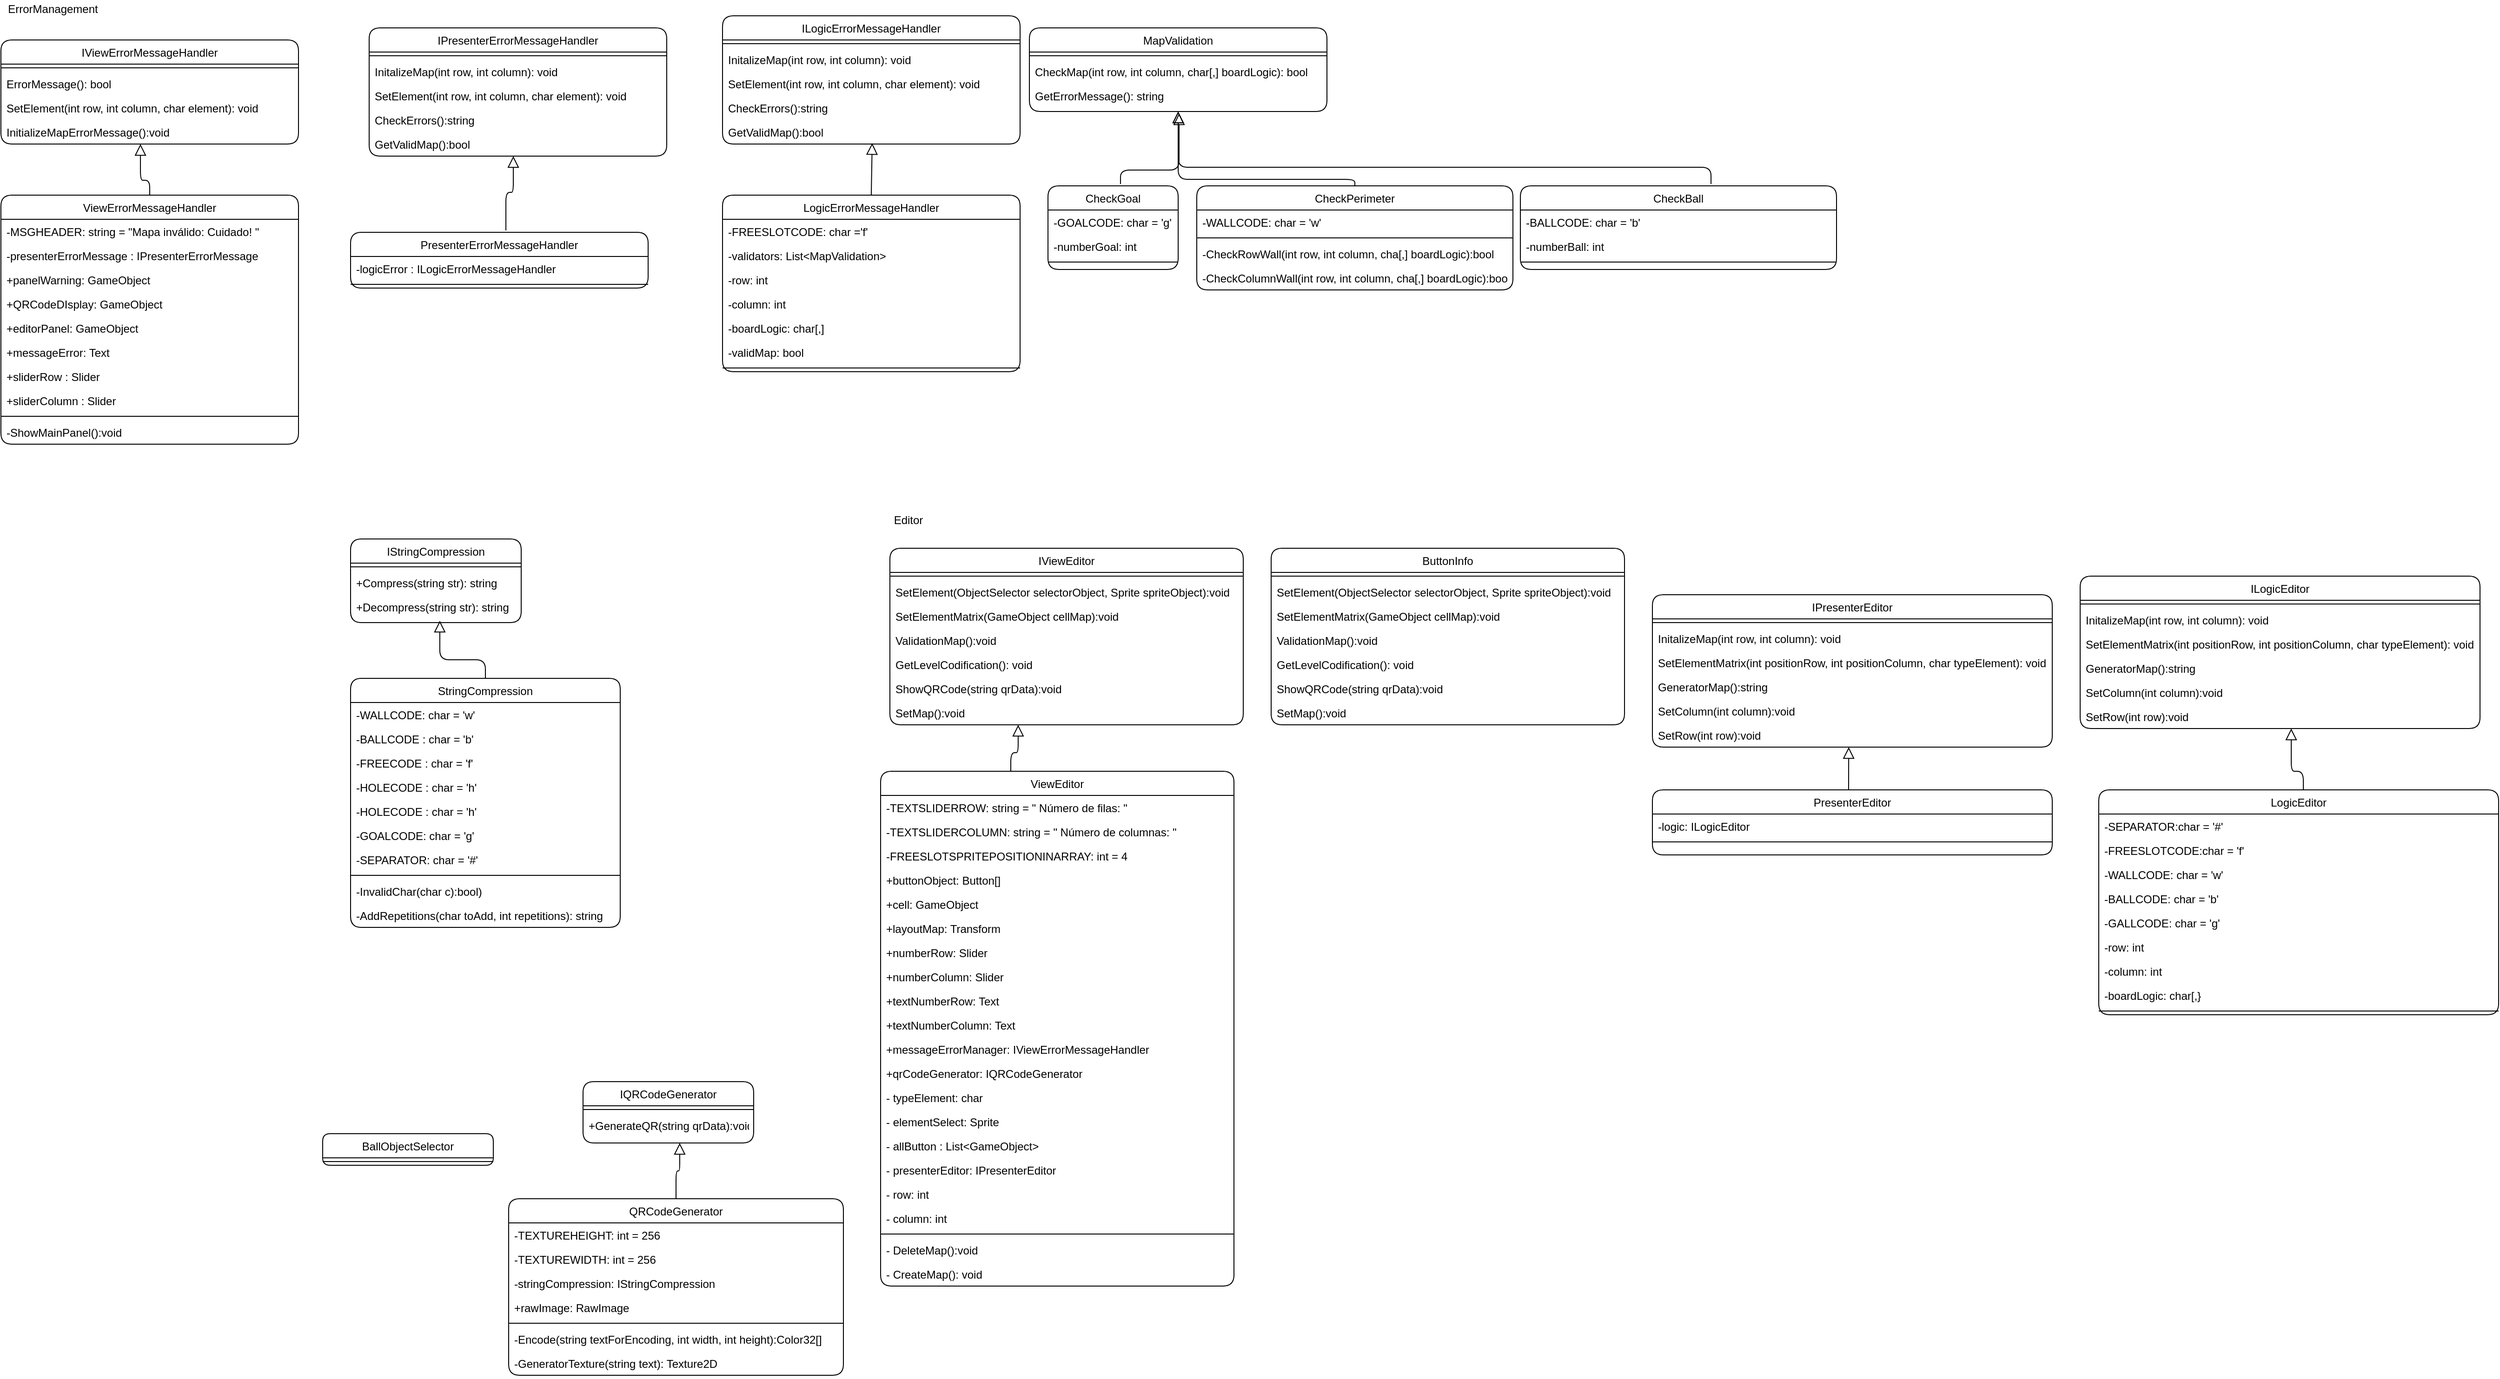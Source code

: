 <mxfile version="13.10.4" type="device"><diagram id="C5RBs43oDa-KdzZeNtuy" name="Page-1"><mxGraphModel dx="868" dy="434" grid="1" gridSize="10" guides="1" tooltips="1" connect="1" arrows="1" fold="1" page="1" pageScale="1" pageWidth="827" pageHeight="1169" math="0" shadow="0"><root><mxCell id="WIyWlLk6GJQsqaUBKTNV-0"/><mxCell id="WIyWlLk6GJQsqaUBKTNV-1" parent="WIyWlLk6GJQsqaUBKTNV-0"/><mxCell id="5MY2FK_bdzOmg0aRl56p-0" value="IStringCompression" style="swimlane;fontStyle=0;align=center;verticalAlign=top;childLayout=stackLayout;horizontal=1;startSize=26;horizontalStack=0;resizeParent=1;resizeLast=0;collapsible=1;marginBottom=0;shadow=0;strokeWidth=1;rounded=1;" vertex="1" parent="WIyWlLk6GJQsqaUBKTNV-1"><mxGeometry x="470" y="1010" width="183.5" height="90" as="geometry"><mxRectangle x="550" y="140" width="160" height="26" as="alternateBounds"/></mxGeometry></mxCell><mxCell id="5MY2FK_bdzOmg0aRl56p-1" value="" style="line;html=1;strokeWidth=1;align=left;verticalAlign=middle;spacingTop=-1;spacingLeft=3;spacingRight=3;rotatable=0;labelPosition=right;points=[];portConstraint=eastwest;rounded=1;" vertex="1" parent="5MY2FK_bdzOmg0aRl56p-0"><mxGeometry y="26" width="183.5" height="8" as="geometry"/></mxCell><mxCell id="5MY2FK_bdzOmg0aRl56p-2" value="+Compress(string str): string" style="text;align=left;verticalAlign=top;spacingLeft=4;spacingRight=4;overflow=hidden;rotatable=0;points=[[0,0.5],[1,0.5]];portConstraint=eastwest;rounded=1;" vertex="1" parent="5MY2FK_bdzOmg0aRl56p-0"><mxGeometry y="34" width="183.5" height="26" as="geometry"/></mxCell><mxCell id="5MY2FK_bdzOmg0aRl56p-3" value="+Decompress(string str): string" style="text;align=left;verticalAlign=top;spacingLeft=4;spacingRight=4;overflow=hidden;rotatable=0;points=[[0,0.5],[1,0.5]];portConstraint=eastwest;rounded=1;" vertex="1" parent="5MY2FK_bdzOmg0aRl56p-0"><mxGeometry y="60" width="183.5" height="26" as="geometry"/></mxCell><mxCell id="5MY2FK_bdzOmg0aRl56p-4" value="StringCompression" style="swimlane;fontStyle=0;align=center;verticalAlign=top;childLayout=stackLayout;horizontal=1;startSize=26;horizontalStack=0;resizeParent=1;resizeLast=0;collapsible=1;marginBottom=0;shadow=0;strokeWidth=1;rounded=1;" vertex="1" parent="WIyWlLk6GJQsqaUBKTNV-1"><mxGeometry x="470" y="1160" width="290" height="268" as="geometry"><mxRectangle x="550" y="140" width="160" height="26" as="alternateBounds"/></mxGeometry></mxCell><mxCell id="5MY2FK_bdzOmg0aRl56p-5" value="-WALLCODE: char = 'w'" style="text;align=left;verticalAlign=top;spacingLeft=4;spacingRight=4;overflow=hidden;rotatable=0;points=[[0,0.5],[1,0.5]];portConstraint=eastwest;rounded=1;" vertex="1" parent="5MY2FK_bdzOmg0aRl56p-4"><mxGeometry y="26" width="290" height="26" as="geometry"/></mxCell><mxCell id="5MY2FK_bdzOmg0aRl56p-6" value="-BALLCODE : char = 'b'" style="text;align=left;verticalAlign=top;spacingLeft=4;spacingRight=4;overflow=hidden;rotatable=0;points=[[0,0.5],[1,0.5]];portConstraint=eastwest;rounded=1;" vertex="1" parent="5MY2FK_bdzOmg0aRl56p-4"><mxGeometry y="52" width="290" height="26" as="geometry"/></mxCell><mxCell id="5MY2FK_bdzOmg0aRl56p-7" value="-FREECODE : char = 'f'" style="text;align=left;verticalAlign=top;spacingLeft=4;spacingRight=4;overflow=hidden;rotatable=0;points=[[0,0.5],[1,0.5]];portConstraint=eastwest;rounded=1;" vertex="1" parent="5MY2FK_bdzOmg0aRl56p-4"><mxGeometry y="78" width="290" height="26" as="geometry"/></mxCell><mxCell id="5MY2FK_bdzOmg0aRl56p-8" value="-HOLECODE : char = 'h'" style="text;align=left;verticalAlign=top;spacingLeft=4;spacingRight=4;overflow=hidden;rotatable=0;points=[[0,0.5],[1,0.5]];portConstraint=eastwest;rounded=1;" vertex="1" parent="5MY2FK_bdzOmg0aRl56p-4"><mxGeometry y="104" width="290" height="26" as="geometry"/></mxCell><mxCell id="5MY2FK_bdzOmg0aRl56p-9" value="-HOLECODE : char = 'h'" style="text;align=left;verticalAlign=top;spacingLeft=4;spacingRight=4;overflow=hidden;rotatable=0;points=[[0,0.5],[1,0.5]];portConstraint=eastwest;rounded=1;" vertex="1" parent="5MY2FK_bdzOmg0aRl56p-4"><mxGeometry y="130" width="290" height="26" as="geometry"/></mxCell><mxCell id="5MY2FK_bdzOmg0aRl56p-10" value="-GOALCODE: char = 'g'" style="text;align=left;verticalAlign=top;spacingLeft=4;spacingRight=4;overflow=hidden;rotatable=0;points=[[0,0.5],[1,0.5]];portConstraint=eastwest;rounded=1;" vertex="1" parent="5MY2FK_bdzOmg0aRl56p-4"><mxGeometry y="156" width="290" height="26" as="geometry"/></mxCell><mxCell id="5MY2FK_bdzOmg0aRl56p-11" value="-SEPARATOR: char = '#'" style="text;align=left;verticalAlign=top;spacingLeft=4;spacingRight=4;overflow=hidden;rotatable=0;points=[[0,0.5],[1,0.5]];portConstraint=eastwest;rounded=1;" vertex="1" parent="5MY2FK_bdzOmg0aRl56p-4"><mxGeometry y="182" width="290" height="26" as="geometry"/></mxCell><mxCell id="5MY2FK_bdzOmg0aRl56p-12" value="" style="line;html=1;strokeWidth=1;align=left;verticalAlign=middle;spacingTop=-1;spacingLeft=3;spacingRight=3;rotatable=0;labelPosition=right;points=[];portConstraint=eastwest;rounded=1;" vertex="1" parent="5MY2FK_bdzOmg0aRl56p-4"><mxGeometry y="208" width="290" height="8" as="geometry"/></mxCell><mxCell id="5MY2FK_bdzOmg0aRl56p-13" value="-InvalidChar(char c):bool)" style="text;align=left;verticalAlign=top;spacingLeft=4;spacingRight=4;overflow=hidden;rotatable=0;points=[[0,0.5],[1,0.5]];portConstraint=eastwest;rounded=1;" vertex="1" parent="5MY2FK_bdzOmg0aRl56p-4"><mxGeometry y="216" width="290" height="26" as="geometry"/></mxCell><mxCell id="5MY2FK_bdzOmg0aRl56p-14" value="-AddRepetitions(char toAdd, int repetitions): string" style="text;align=left;verticalAlign=top;spacingLeft=4;spacingRight=4;overflow=hidden;rotatable=0;points=[[0,0.5],[1,0.5]];portConstraint=eastwest;rounded=1;" vertex="1" parent="5MY2FK_bdzOmg0aRl56p-4"><mxGeometry y="242" width="290" height="26" as="geometry"/></mxCell><mxCell id="5MY2FK_bdzOmg0aRl56p-15" value="" style="endArrow=block;endSize=10;endFill=0;shadow=0;strokeWidth=1;edgeStyle=elbowEdgeStyle;elbow=vertical;exitX=0.5;exitY=0;exitDx=0;exitDy=0;entryX=0.523;entryY=1.077;entryDx=0;entryDy=0;entryPerimeter=0;" edge="1" parent="WIyWlLk6GJQsqaUBKTNV-1" source="5MY2FK_bdzOmg0aRl56p-4" target="5MY2FK_bdzOmg0aRl56p-3"><mxGeometry width="160" relative="1" as="geometry"><mxPoint x="171.75" y="1140" as="sourcePoint"/><mxPoint x="200" y="1080" as="targetPoint"/><Array as="points"><mxPoint x="530" y="1140"/></Array></mxGeometry></mxCell><mxCell id="5MY2FK_bdzOmg0aRl56p-16" value="IViewErrorMessageHandler" style="swimlane;fontStyle=0;align=center;verticalAlign=top;childLayout=stackLayout;horizontal=1;startSize=26;horizontalStack=0;resizeParent=1;resizeLast=0;collapsible=1;marginBottom=0;shadow=0;strokeWidth=1;rounded=1;" vertex="1" parent="WIyWlLk6GJQsqaUBKTNV-1"><mxGeometry x="94" y="473" width="320" height="112" as="geometry"><mxRectangle x="550" y="140" width="160" height="26" as="alternateBounds"/></mxGeometry></mxCell><mxCell id="5MY2FK_bdzOmg0aRl56p-17" value="" style="line;html=1;strokeWidth=1;align=left;verticalAlign=middle;spacingTop=-1;spacingLeft=3;spacingRight=3;rotatable=0;labelPosition=right;points=[];portConstraint=eastwest;rounded=1;" vertex="1" parent="5MY2FK_bdzOmg0aRl56p-16"><mxGeometry y="26" width="320" height="8" as="geometry"/></mxCell><mxCell id="5MY2FK_bdzOmg0aRl56p-18" value="ErrorMessage(): bool" style="text;align=left;verticalAlign=top;spacingLeft=4;spacingRight=4;overflow=hidden;rotatable=0;points=[[0,0.5],[1,0.5]];portConstraint=eastwest;rounded=1;" vertex="1" parent="5MY2FK_bdzOmg0aRl56p-16"><mxGeometry y="34" width="320" height="26" as="geometry"/></mxCell><mxCell id="5MY2FK_bdzOmg0aRl56p-19" value="SetElement(int row, int column, char element): void" style="text;align=left;verticalAlign=top;spacingLeft=4;spacingRight=4;overflow=hidden;rotatable=0;points=[[0,0.5],[1,0.5]];portConstraint=eastwest;rounded=1;" vertex="1" parent="5MY2FK_bdzOmg0aRl56p-16"><mxGeometry y="60" width="320" height="26" as="geometry"/></mxCell><mxCell id="5MY2FK_bdzOmg0aRl56p-22" value="InitializeMapErrorMessage():void" style="text;align=left;verticalAlign=top;spacingLeft=4;spacingRight=4;overflow=hidden;rotatable=0;points=[[0,0.5],[1,0.5]];portConstraint=eastwest;rounded=1;" vertex="1" parent="5MY2FK_bdzOmg0aRl56p-16"><mxGeometry y="86" width="320" height="26" as="geometry"/></mxCell><mxCell id="5MY2FK_bdzOmg0aRl56p-20" value="&lt;span&gt;ErrorManagement&lt;/span&gt;" style="text;html=1;strokeColor=none;fillColor=none;align=center;verticalAlign=middle;whiteSpace=wrap;rounded=0;" vertex="1" parent="WIyWlLk6GJQsqaUBKTNV-1"><mxGeometry x="130" y="430" width="40" height="20" as="geometry"/></mxCell><mxCell id="5MY2FK_bdzOmg0aRl56p-24" value="ViewErrorMessageHandler" style="swimlane;fontStyle=0;align=center;verticalAlign=top;childLayout=stackLayout;horizontal=1;startSize=26;horizontalStack=0;resizeParent=1;resizeLast=0;collapsible=1;marginBottom=0;shadow=0;strokeWidth=1;rounded=1;" vertex="1" parent="WIyWlLk6GJQsqaUBKTNV-1"><mxGeometry x="94" y="640" width="320" height="268" as="geometry"><mxRectangle x="550" y="140" width="160" height="26" as="alternateBounds"/></mxGeometry></mxCell><mxCell id="5MY2FK_bdzOmg0aRl56p-26" value="-MSGHEADER: string = &quot;Mapa inválido: Cuidado! &quot;" style="text;align=left;verticalAlign=top;spacingLeft=4;spacingRight=4;overflow=hidden;rotatable=0;points=[[0,0.5],[1,0.5]];portConstraint=eastwest;rounded=1;" vertex="1" parent="5MY2FK_bdzOmg0aRl56p-24"><mxGeometry y="26" width="320" height="26" as="geometry"/></mxCell><mxCell id="5MY2FK_bdzOmg0aRl56p-28" value="-presenterErrorMessage : IPresenterErrorMessage" style="text;align=left;verticalAlign=top;spacingLeft=4;spacingRight=4;overflow=hidden;rotatable=0;points=[[0,0.5],[1,0.5]];portConstraint=eastwest;rounded=1;" vertex="1" parent="5MY2FK_bdzOmg0aRl56p-24"><mxGeometry y="52" width="320" height="26" as="geometry"/></mxCell><mxCell id="5MY2FK_bdzOmg0aRl56p-29" value="+panelWarning: GameObject" style="text;align=left;verticalAlign=top;spacingLeft=4;spacingRight=4;overflow=hidden;rotatable=0;points=[[0,0.5],[1,0.5]];portConstraint=eastwest;rounded=1;" vertex="1" parent="5MY2FK_bdzOmg0aRl56p-24"><mxGeometry y="78" width="320" height="26" as="geometry"/></mxCell><mxCell id="5MY2FK_bdzOmg0aRl56p-30" value="+QRCodeDIsplay: GameObject" style="text;align=left;verticalAlign=top;spacingLeft=4;spacingRight=4;overflow=hidden;rotatable=0;points=[[0,0.5],[1,0.5]];portConstraint=eastwest;rounded=1;" vertex="1" parent="5MY2FK_bdzOmg0aRl56p-24"><mxGeometry y="104" width="320" height="26" as="geometry"/></mxCell><mxCell id="5MY2FK_bdzOmg0aRl56p-31" value="+editorPanel: GameObject" style="text;align=left;verticalAlign=top;spacingLeft=4;spacingRight=4;overflow=hidden;rotatable=0;points=[[0,0.5],[1,0.5]];portConstraint=eastwest;rounded=1;" vertex="1" parent="5MY2FK_bdzOmg0aRl56p-24"><mxGeometry y="130" width="320" height="26" as="geometry"/></mxCell><mxCell id="5MY2FK_bdzOmg0aRl56p-33" value="+messageError: Text" style="text;align=left;verticalAlign=top;spacingLeft=4;spacingRight=4;overflow=hidden;rotatable=0;points=[[0,0.5],[1,0.5]];portConstraint=eastwest;rounded=1;" vertex="1" parent="5MY2FK_bdzOmg0aRl56p-24"><mxGeometry y="156" width="320" height="26" as="geometry"/></mxCell><mxCell id="5MY2FK_bdzOmg0aRl56p-34" value="+sliderRow : Slider" style="text;align=left;verticalAlign=top;spacingLeft=4;spacingRight=4;overflow=hidden;rotatable=0;points=[[0,0.5],[1,0.5]];portConstraint=eastwest;rounded=1;" vertex="1" parent="5MY2FK_bdzOmg0aRl56p-24"><mxGeometry y="182" width="320" height="26" as="geometry"/></mxCell><mxCell id="5MY2FK_bdzOmg0aRl56p-35" value="+sliderColumn : Slider" style="text;align=left;verticalAlign=top;spacingLeft=4;spacingRight=4;overflow=hidden;rotatable=0;points=[[0,0.5],[1,0.5]];portConstraint=eastwest;rounded=1;" vertex="1" parent="5MY2FK_bdzOmg0aRl56p-24"><mxGeometry y="208" width="320" height="26" as="geometry"/></mxCell><mxCell id="5MY2FK_bdzOmg0aRl56p-25" value="" style="line;html=1;strokeWidth=1;align=left;verticalAlign=middle;spacingTop=-1;spacingLeft=3;spacingRight=3;rotatable=0;labelPosition=right;points=[];portConstraint=eastwest;rounded=1;" vertex="1" parent="5MY2FK_bdzOmg0aRl56p-24"><mxGeometry y="234" width="320" height="8" as="geometry"/></mxCell><mxCell id="5MY2FK_bdzOmg0aRl56p-36" value="-ShowMainPanel():void" style="text;align=left;verticalAlign=top;spacingLeft=4;spacingRight=4;overflow=hidden;rotatable=0;points=[[0,0.5],[1,0.5]];portConstraint=eastwest;rounded=1;" vertex="1" parent="5MY2FK_bdzOmg0aRl56p-24"><mxGeometry y="242" width="320" height="26" as="geometry"/></mxCell><mxCell id="5MY2FK_bdzOmg0aRl56p-32" value="" style="endArrow=block;endSize=10;endFill=0;shadow=0;strokeWidth=1;edgeStyle=elbowEdgeStyle;elbow=vertical;exitX=0.5;exitY=0;exitDx=0;exitDy=0;" edge="1" parent="WIyWlLk6GJQsqaUBKTNV-1" source="5MY2FK_bdzOmg0aRl56p-24" target="5MY2FK_bdzOmg0aRl56p-22"><mxGeometry width="160" relative="1" as="geometry"><mxPoint x="329.03" y="644" as="sourcePoint"/><mxPoint x="280.0" y="582.002" as="targetPoint"/><Array as="points"><mxPoint x="244.03" y="624"/></Array></mxGeometry></mxCell><mxCell id="5MY2FK_bdzOmg0aRl56p-37" value="IPresenterErrorMessageHandler" style="swimlane;fontStyle=0;align=center;verticalAlign=top;childLayout=stackLayout;horizontal=1;startSize=26;horizontalStack=0;resizeParent=1;resizeLast=0;collapsible=1;marginBottom=0;shadow=0;strokeWidth=1;rounded=1;" vertex="1" parent="WIyWlLk6GJQsqaUBKTNV-1"><mxGeometry x="490" y="460" width="320" height="138" as="geometry"><mxRectangle x="550" y="140" width="160" height="26" as="alternateBounds"/></mxGeometry></mxCell><mxCell id="5MY2FK_bdzOmg0aRl56p-38" value="" style="line;html=1;strokeWidth=1;align=left;verticalAlign=middle;spacingTop=-1;spacingLeft=3;spacingRight=3;rotatable=0;labelPosition=right;points=[];portConstraint=eastwest;rounded=1;" vertex="1" parent="5MY2FK_bdzOmg0aRl56p-37"><mxGeometry y="26" width="320" height="8" as="geometry"/></mxCell><mxCell id="5MY2FK_bdzOmg0aRl56p-39" value="InitalizeMap(int row, int column): void" style="text;align=left;verticalAlign=top;spacingLeft=4;spacingRight=4;overflow=hidden;rotatable=0;points=[[0,0.5],[1,0.5]];portConstraint=eastwest;rounded=1;" vertex="1" parent="5MY2FK_bdzOmg0aRl56p-37"><mxGeometry y="34" width="320" height="26" as="geometry"/></mxCell><mxCell id="5MY2FK_bdzOmg0aRl56p-40" value="SetElement(int row, int column, char element): void" style="text;align=left;verticalAlign=top;spacingLeft=4;spacingRight=4;overflow=hidden;rotatable=0;points=[[0,0.5],[1,0.5]];portConstraint=eastwest;rounded=1;" vertex="1" parent="5MY2FK_bdzOmg0aRl56p-37"><mxGeometry y="60" width="320" height="26" as="geometry"/></mxCell><mxCell id="5MY2FK_bdzOmg0aRl56p-41" value="CheckErrors():string" style="text;align=left;verticalAlign=top;spacingLeft=4;spacingRight=4;overflow=hidden;rotatable=0;points=[[0,0.5],[1,0.5]];portConstraint=eastwest;rounded=1;" vertex="1" parent="5MY2FK_bdzOmg0aRl56p-37"><mxGeometry y="86" width="320" height="26" as="geometry"/></mxCell><mxCell id="5MY2FK_bdzOmg0aRl56p-42" value="GetValidMap():bool" style="text;align=left;verticalAlign=top;spacingLeft=4;spacingRight=4;overflow=hidden;rotatable=0;points=[[0,0.5],[1,0.5]];portConstraint=eastwest;rounded=1;" vertex="1" parent="5MY2FK_bdzOmg0aRl56p-37"><mxGeometry y="112" width="320" height="26" as="geometry"/></mxCell><mxCell id="5MY2FK_bdzOmg0aRl56p-43" value="PresenterErrorMessageHandler" style="swimlane;fontStyle=0;align=center;verticalAlign=top;childLayout=stackLayout;horizontal=1;startSize=26;horizontalStack=0;resizeParent=1;resizeLast=0;collapsible=1;marginBottom=0;shadow=0;strokeWidth=1;rounded=1;" vertex="1" parent="WIyWlLk6GJQsqaUBKTNV-1"><mxGeometry x="470" y="680" width="320" height="60" as="geometry"><mxRectangle x="550" y="140" width="160" height="26" as="alternateBounds"/></mxGeometry></mxCell><mxCell id="5MY2FK_bdzOmg0aRl56p-45" value="-logicError : ILogicErrorMessageHandler" style="text;align=left;verticalAlign=top;spacingLeft=4;spacingRight=4;overflow=hidden;rotatable=0;points=[[0,0.5],[1,0.5]];portConstraint=eastwest;rounded=1;" vertex="1" parent="5MY2FK_bdzOmg0aRl56p-43"><mxGeometry y="26" width="320" height="26" as="geometry"/></mxCell><mxCell id="5MY2FK_bdzOmg0aRl56p-44" value="" style="line;html=1;strokeWidth=1;align=left;verticalAlign=middle;spacingTop=-1;spacingLeft=3;spacingRight=3;rotatable=0;labelPosition=right;points=[];portConstraint=eastwest;rounded=1;" vertex="1" parent="5MY2FK_bdzOmg0aRl56p-43"><mxGeometry y="52" width="320" height="8" as="geometry"/></mxCell><mxCell id="5MY2FK_bdzOmg0aRl56p-49" value="" style="endArrow=block;endSize=10;endFill=0;shadow=0;strokeWidth=1;edgeStyle=elbowEdgeStyle;elbow=vertical;exitX=0.522;exitY=-0.033;exitDx=0;exitDy=0;exitPerimeter=0;" edge="1" parent="WIyWlLk6GJQsqaUBKTNV-1" source="5MY2FK_bdzOmg0aRl56p-43"><mxGeometry width="160" relative="1" as="geometry"><mxPoint x="654.99" y="653" as="sourcePoint"/><mxPoint x="645.02" y="598" as="targetPoint"/><Array as="points"><mxPoint x="645.02" y="637"/></Array></mxGeometry></mxCell><mxCell id="5MY2FK_bdzOmg0aRl56p-50" value="ILogicErrorMessageHandler" style="swimlane;fontStyle=0;align=center;verticalAlign=top;childLayout=stackLayout;horizontal=1;startSize=26;horizontalStack=0;resizeParent=1;resizeLast=0;collapsible=1;marginBottom=0;shadow=0;strokeWidth=1;rounded=1;" vertex="1" parent="WIyWlLk6GJQsqaUBKTNV-1"><mxGeometry x="870" y="447" width="320" height="138" as="geometry"><mxRectangle x="550" y="140" width="160" height="26" as="alternateBounds"/></mxGeometry></mxCell><mxCell id="5MY2FK_bdzOmg0aRl56p-51" value="" style="line;html=1;strokeWidth=1;align=left;verticalAlign=middle;spacingTop=-1;spacingLeft=3;spacingRight=3;rotatable=0;labelPosition=right;points=[];portConstraint=eastwest;rounded=1;" vertex="1" parent="5MY2FK_bdzOmg0aRl56p-50"><mxGeometry y="26" width="320" height="8" as="geometry"/></mxCell><mxCell id="5MY2FK_bdzOmg0aRl56p-52" value="InitalizeMap(int row, int column): void" style="text;align=left;verticalAlign=top;spacingLeft=4;spacingRight=4;overflow=hidden;rotatable=0;points=[[0,0.5],[1,0.5]];portConstraint=eastwest;rounded=1;" vertex="1" parent="5MY2FK_bdzOmg0aRl56p-50"><mxGeometry y="34" width="320" height="26" as="geometry"/></mxCell><mxCell id="5MY2FK_bdzOmg0aRl56p-53" value="SetElement(int row, int column, char element): void" style="text;align=left;verticalAlign=top;spacingLeft=4;spacingRight=4;overflow=hidden;rotatable=0;points=[[0,0.5],[1,0.5]];portConstraint=eastwest;rounded=1;" vertex="1" parent="5MY2FK_bdzOmg0aRl56p-50"><mxGeometry y="60" width="320" height="26" as="geometry"/></mxCell><mxCell id="5MY2FK_bdzOmg0aRl56p-54" value="CheckErrors():string" style="text;align=left;verticalAlign=top;spacingLeft=4;spacingRight=4;overflow=hidden;rotatable=0;points=[[0,0.5],[1,0.5]];portConstraint=eastwest;rounded=1;" vertex="1" parent="5MY2FK_bdzOmg0aRl56p-50"><mxGeometry y="86" width="320" height="26" as="geometry"/></mxCell><mxCell id="5MY2FK_bdzOmg0aRl56p-55" value="GetValidMap():bool" style="text;align=left;verticalAlign=top;spacingLeft=4;spacingRight=4;overflow=hidden;rotatable=0;points=[[0,0.5],[1,0.5]];portConstraint=eastwest;rounded=1;" vertex="1" parent="5MY2FK_bdzOmg0aRl56p-50"><mxGeometry y="112" width="320" height="26" as="geometry"/></mxCell><mxCell id="5MY2FK_bdzOmg0aRl56p-56" value="LogicErrorMessageHandler" style="swimlane;fontStyle=0;align=center;verticalAlign=top;childLayout=stackLayout;horizontal=1;startSize=26;horizontalStack=0;resizeParent=1;resizeLast=0;collapsible=1;marginBottom=0;shadow=0;strokeWidth=1;rounded=1;" vertex="1" parent="WIyWlLk6GJQsqaUBKTNV-1"><mxGeometry x="870" y="640" width="320" height="190" as="geometry"><mxRectangle x="550" y="140" width="160" height="26" as="alternateBounds"/></mxGeometry></mxCell><mxCell id="5MY2FK_bdzOmg0aRl56p-63" value="-FREESLOTCODE: char ='f'" style="text;align=left;verticalAlign=top;spacingLeft=4;spacingRight=4;overflow=hidden;rotatable=0;points=[[0,0.5],[1,0.5]];portConstraint=eastwest;rounded=1;" vertex="1" parent="5MY2FK_bdzOmg0aRl56p-56"><mxGeometry y="26" width="320" height="26" as="geometry"/></mxCell><mxCell id="5MY2FK_bdzOmg0aRl56p-64" value="-validators: List&lt;MapValidation&gt;" style="text;align=left;verticalAlign=top;spacingLeft=4;spacingRight=4;overflow=hidden;rotatable=0;points=[[0,0.5],[1,0.5]];portConstraint=eastwest;rounded=1;" vertex="1" parent="5MY2FK_bdzOmg0aRl56p-56"><mxGeometry y="52" width="320" height="26" as="geometry"/></mxCell><mxCell id="5MY2FK_bdzOmg0aRl56p-65" value="-row: int" style="text;align=left;verticalAlign=top;spacingLeft=4;spacingRight=4;overflow=hidden;rotatable=0;points=[[0,0.5],[1,0.5]];portConstraint=eastwest;rounded=1;" vertex="1" parent="5MY2FK_bdzOmg0aRl56p-56"><mxGeometry y="78" width="320" height="26" as="geometry"/></mxCell><mxCell id="5MY2FK_bdzOmg0aRl56p-66" value="-column: int" style="text;align=left;verticalAlign=top;spacingLeft=4;spacingRight=4;overflow=hidden;rotatable=0;points=[[0,0.5],[1,0.5]];portConstraint=eastwest;rounded=1;" vertex="1" parent="5MY2FK_bdzOmg0aRl56p-56"><mxGeometry y="104" width="320" height="26" as="geometry"/></mxCell><mxCell id="5MY2FK_bdzOmg0aRl56p-67" value="-boardLogic: char[,]" style="text;align=left;verticalAlign=top;spacingLeft=4;spacingRight=4;overflow=hidden;rotatable=0;points=[[0,0.5],[1,0.5]];portConstraint=eastwest;rounded=1;" vertex="1" parent="5MY2FK_bdzOmg0aRl56p-56"><mxGeometry y="130" width="320" height="26" as="geometry"/></mxCell><mxCell id="5MY2FK_bdzOmg0aRl56p-68" value="-validMap: bool" style="text;align=left;verticalAlign=top;spacingLeft=4;spacingRight=4;overflow=hidden;rotatable=0;points=[[0,0.5],[1,0.5]];portConstraint=eastwest;rounded=1;" vertex="1" parent="5MY2FK_bdzOmg0aRl56p-56"><mxGeometry y="156" width="320" height="26" as="geometry"/></mxCell><mxCell id="5MY2FK_bdzOmg0aRl56p-57" value="" style="line;html=1;strokeWidth=1;align=left;verticalAlign=middle;spacingTop=-1;spacingLeft=3;spacingRight=3;rotatable=0;labelPosition=right;points=[];portConstraint=eastwest;rounded=1;" vertex="1" parent="5MY2FK_bdzOmg0aRl56p-56"><mxGeometry y="182" width="320" height="8" as="geometry"/></mxCell><mxCell id="5MY2FK_bdzOmg0aRl56p-62" value="" style="endArrow=block;endSize=10;endFill=0;shadow=0;strokeWidth=1;edgeStyle=elbowEdgeStyle;elbow=vertical;exitX=0.5;exitY=0;exitDx=0;exitDy=0;entryX=0.503;entryY=0.962;entryDx=0;entryDy=0;entryPerimeter=0;" edge="1" parent="WIyWlLk6GJQsqaUBKTNV-1" source="5MY2FK_bdzOmg0aRl56p-56" target="5MY2FK_bdzOmg0aRl56p-55"><mxGeometry width="160" relative="1" as="geometry"><mxPoint x="1010" y="678.02" as="sourcePoint"/><mxPoint x="1017.98" y="598" as="targetPoint"/><Array as="points"><mxPoint x="1017.98" y="637"/></Array></mxGeometry></mxCell><mxCell id="5MY2FK_bdzOmg0aRl56p-69" value="MapValidation" style="swimlane;fontStyle=0;align=center;verticalAlign=top;childLayout=stackLayout;horizontal=1;startSize=26;horizontalStack=0;resizeParent=1;resizeLast=0;collapsible=1;marginBottom=0;shadow=0;strokeWidth=1;rounded=1;" vertex="1" parent="WIyWlLk6GJQsqaUBKTNV-1"><mxGeometry x="1200" y="460" width="320" height="90" as="geometry"><mxRectangle x="550" y="140" width="160" height="26" as="alternateBounds"/></mxGeometry></mxCell><mxCell id="5MY2FK_bdzOmg0aRl56p-70" value="" style="line;html=1;strokeWidth=1;align=left;verticalAlign=middle;spacingTop=-1;spacingLeft=3;spacingRight=3;rotatable=0;labelPosition=right;points=[];portConstraint=eastwest;rounded=1;" vertex="1" parent="5MY2FK_bdzOmg0aRl56p-69"><mxGeometry y="26" width="320" height="8" as="geometry"/></mxCell><mxCell id="5MY2FK_bdzOmg0aRl56p-71" value="CheckMap(int row, int column, char[,] boardLogic): bool" style="text;align=left;verticalAlign=top;spacingLeft=4;spacingRight=4;overflow=hidden;rotatable=0;points=[[0,0.5],[1,0.5]];portConstraint=eastwest;rounded=1;" vertex="1" parent="5MY2FK_bdzOmg0aRl56p-69"><mxGeometry y="34" width="320" height="26" as="geometry"/></mxCell><mxCell id="5MY2FK_bdzOmg0aRl56p-72" value="GetErrorMessage(): string" style="text;align=left;verticalAlign=top;spacingLeft=4;spacingRight=4;overflow=hidden;rotatable=0;points=[[0,0.5],[1,0.5]];portConstraint=eastwest;rounded=1;" vertex="1" parent="5MY2FK_bdzOmg0aRl56p-69"><mxGeometry y="60" width="320" height="26" as="geometry"/></mxCell><mxCell id="5MY2FK_bdzOmg0aRl56p-76" value="CheckGoal" style="swimlane;fontStyle=0;align=center;verticalAlign=top;childLayout=stackLayout;horizontal=1;startSize=26;horizontalStack=0;resizeParent=1;resizeLast=0;collapsible=1;marginBottom=0;shadow=0;strokeWidth=1;rounded=1;" vertex="1" parent="WIyWlLk6GJQsqaUBKTNV-1"><mxGeometry x="1220" y="630" width="140" height="90" as="geometry"><mxRectangle x="550" y="140" width="160" height="26" as="alternateBounds"/></mxGeometry></mxCell><mxCell id="5MY2FK_bdzOmg0aRl56p-78" value="-GOALCODE: char = 'g'" style="text;align=left;verticalAlign=top;spacingLeft=4;spacingRight=4;overflow=hidden;rotatable=0;points=[[0,0.5],[1,0.5]];portConstraint=eastwest;rounded=1;" vertex="1" parent="5MY2FK_bdzOmg0aRl56p-76"><mxGeometry y="26" width="140" height="26" as="geometry"/></mxCell><mxCell id="5MY2FK_bdzOmg0aRl56p-84" value="-numberGoal: int" style="text;align=left;verticalAlign=top;spacingLeft=4;spacingRight=4;overflow=hidden;rotatable=0;points=[[0,0.5],[1,0.5]];portConstraint=eastwest;rounded=1;" vertex="1" parent="5MY2FK_bdzOmg0aRl56p-76"><mxGeometry y="52" width="140" height="26" as="geometry"/></mxCell><mxCell id="5MY2FK_bdzOmg0aRl56p-77" value="" style="line;html=1;strokeWidth=1;align=left;verticalAlign=middle;spacingTop=-1;spacingLeft=3;spacingRight=3;rotatable=0;labelPosition=right;points=[];portConstraint=eastwest;rounded=1;" vertex="1" parent="5MY2FK_bdzOmg0aRl56p-76"><mxGeometry y="78" width="140" height="8" as="geometry"/></mxCell><mxCell id="5MY2FK_bdzOmg0aRl56p-85" value="CheckPerimeter" style="swimlane;fontStyle=0;align=center;verticalAlign=top;childLayout=stackLayout;horizontal=1;startSize=26;horizontalStack=0;resizeParent=1;resizeLast=0;collapsible=1;marginBottom=0;shadow=0;strokeWidth=1;rounded=1;" vertex="1" parent="WIyWlLk6GJQsqaUBKTNV-1"><mxGeometry x="1380" y="630" width="340" height="112" as="geometry"><mxRectangle x="550" y="140" width="160" height="26" as="alternateBounds"/></mxGeometry></mxCell><mxCell id="5MY2FK_bdzOmg0aRl56p-86" value="-WALLCODE: char = 'w'" style="text;align=left;verticalAlign=top;spacingLeft=4;spacingRight=4;overflow=hidden;rotatable=0;points=[[0,0.5],[1,0.5]];portConstraint=eastwest;rounded=1;" vertex="1" parent="5MY2FK_bdzOmg0aRl56p-85"><mxGeometry y="26" width="340" height="26" as="geometry"/></mxCell><mxCell id="5MY2FK_bdzOmg0aRl56p-88" value="" style="line;html=1;strokeWidth=1;align=left;verticalAlign=middle;spacingTop=-1;spacingLeft=3;spacingRight=3;rotatable=0;labelPosition=right;points=[];portConstraint=eastwest;rounded=1;" vertex="1" parent="5MY2FK_bdzOmg0aRl56p-85"><mxGeometry y="52" width="340" height="8" as="geometry"/></mxCell><mxCell id="5MY2FK_bdzOmg0aRl56p-91" value="-CheckRowWall(int row, int column, cha[,] boardLogic):bool" style="text;align=left;verticalAlign=top;spacingLeft=4;spacingRight=4;overflow=hidden;rotatable=0;points=[[0,0.5],[1,0.5]];portConstraint=eastwest;rounded=1;" vertex="1" parent="5MY2FK_bdzOmg0aRl56p-85"><mxGeometry y="60" width="340" height="26" as="geometry"/></mxCell><mxCell id="5MY2FK_bdzOmg0aRl56p-93" value="-CheckColumnWall(int row, int column, cha[,] boardLogic):bool" style="text;align=left;verticalAlign=top;spacingLeft=4;spacingRight=4;overflow=hidden;rotatable=0;points=[[0,0.5],[1,0.5]];portConstraint=eastwest;rounded=1;" vertex="1" parent="5MY2FK_bdzOmg0aRl56p-85"><mxGeometry y="86" width="340" height="26" as="geometry"/></mxCell><mxCell id="5MY2FK_bdzOmg0aRl56p-89" value="" style="endArrow=block;endSize=10;endFill=0;shadow=0;strokeWidth=1;edgeStyle=elbowEdgeStyle;elbow=vertical;exitX=0.557;exitY=-0.022;exitDx=0;exitDy=0;entryX=0.503;entryY=1.231;entryDx=0;entryDy=0;entryPerimeter=0;exitPerimeter=0;" edge="1" parent="WIyWlLk6GJQsqaUBKTNV-1" source="5MY2FK_bdzOmg0aRl56p-76" target="5MY2FK_bdzOmg0aRl56p-72"><mxGeometry width="160" relative="1" as="geometry"><mxPoint x="1300" y="615.99" as="sourcePoint"/><mxPoint x="1300.96" y="560.002" as="targetPoint"/><Array as="points"><mxPoint x="1287.98" y="612.99"/></Array></mxGeometry></mxCell><mxCell id="5MY2FK_bdzOmg0aRl56p-90" value="" style="endArrow=block;endSize=10;endFill=0;shadow=0;strokeWidth=1;edgeStyle=elbowEdgeStyle;elbow=vertical;exitX=0.5;exitY=0;exitDx=0;exitDy=0;" edge="1" parent="WIyWlLk6GJQsqaUBKTNV-1" source="5MY2FK_bdzOmg0aRl56p-85"><mxGeometry width="160" relative="1" as="geometry"><mxPoint x="1307.98" y="638.02" as="sourcePoint"/><mxPoint x="1360" y="550" as="targetPoint"/><Array as="points"><mxPoint x="1297.98" y="622.99"/></Array></mxGeometry></mxCell><mxCell id="5MY2FK_bdzOmg0aRl56p-94" value="CheckBall" style="swimlane;fontStyle=0;align=center;verticalAlign=top;childLayout=stackLayout;horizontal=1;startSize=26;horizontalStack=0;resizeParent=1;resizeLast=0;collapsible=1;marginBottom=0;shadow=0;strokeWidth=1;rounded=1;" vertex="1" parent="WIyWlLk6GJQsqaUBKTNV-1"><mxGeometry x="1728" y="630" width="340" height="90" as="geometry"><mxRectangle x="550" y="140" width="160" height="26" as="alternateBounds"/></mxGeometry></mxCell><mxCell id="5MY2FK_bdzOmg0aRl56p-95" value="-BALLCODE: char = 'b'" style="text;align=left;verticalAlign=top;spacingLeft=4;spacingRight=4;overflow=hidden;rotatable=0;points=[[0,0.5],[1,0.5]];portConstraint=eastwest;rounded=1;" vertex="1" parent="5MY2FK_bdzOmg0aRl56p-94"><mxGeometry y="26" width="340" height="26" as="geometry"/></mxCell><mxCell id="5MY2FK_bdzOmg0aRl56p-99" value="-numberBall: int " style="text;align=left;verticalAlign=top;spacingLeft=4;spacingRight=4;overflow=hidden;rotatable=0;points=[[0,0.5],[1,0.5]];portConstraint=eastwest;rounded=1;" vertex="1" parent="5MY2FK_bdzOmg0aRl56p-94"><mxGeometry y="52" width="340" height="26" as="geometry"/></mxCell><mxCell id="5MY2FK_bdzOmg0aRl56p-96" value="" style="line;html=1;strokeWidth=1;align=left;verticalAlign=middle;spacingTop=-1;spacingLeft=3;spacingRight=3;rotatable=0;labelPosition=right;points=[];portConstraint=eastwest;rounded=1;" vertex="1" parent="5MY2FK_bdzOmg0aRl56p-94"><mxGeometry y="78" width="340" height="8" as="geometry"/></mxCell><mxCell id="5MY2FK_bdzOmg0aRl56p-100" value="" style="endArrow=block;endSize=10;endFill=0;shadow=0;strokeWidth=1;edgeStyle=elbowEdgeStyle;elbow=vertical;exitX=0.603;exitY=-0.022;exitDx=0;exitDy=0;exitPerimeter=0;" edge="1" parent="WIyWlLk6GJQsqaUBKTNV-1" source="5MY2FK_bdzOmg0aRl56p-94"><mxGeometry width="160" relative="1" as="geometry"><mxPoint x="1560" y="640" as="sourcePoint"/><mxPoint x="1360" y="550" as="targetPoint"/><Array as="points"><mxPoint x="1650" y="610"/></Array></mxGeometry></mxCell><mxCell id="5MY2FK_bdzOmg0aRl56p-101" value="IViewEditor" style="swimlane;fontStyle=0;align=center;verticalAlign=top;childLayout=stackLayout;horizontal=1;startSize=26;horizontalStack=0;resizeParent=1;resizeLast=0;collapsible=1;marginBottom=0;shadow=0;strokeWidth=1;rounded=1;" vertex="1" parent="WIyWlLk6GJQsqaUBKTNV-1"><mxGeometry x="1050" y="1020" width="380" height="190" as="geometry"><mxRectangle x="550" y="140" width="160" height="26" as="alternateBounds"/></mxGeometry></mxCell><mxCell id="5MY2FK_bdzOmg0aRl56p-102" value="" style="line;html=1;strokeWidth=1;align=left;verticalAlign=middle;spacingTop=-1;spacingLeft=3;spacingRight=3;rotatable=0;labelPosition=right;points=[];portConstraint=eastwest;rounded=1;" vertex="1" parent="5MY2FK_bdzOmg0aRl56p-101"><mxGeometry y="26" width="380" height="8" as="geometry"/></mxCell><mxCell id="5MY2FK_bdzOmg0aRl56p-103" value="SetElement(ObjectSelector selectorObject, Sprite spriteObject):void" style="text;align=left;verticalAlign=top;spacingLeft=4;spacingRight=4;overflow=hidden;rotatable=0;points=[[0,0.5],[1,0.5]];portConstraint=eastwest;rounded=1;" vertex="1" parent="5MY2FK_bdzOmg0aRl56p-101"><mxGeometry y="34" width="380" height="26" as="geometry"/></mxCell><mxCell id="5MY2FK_bdzOmg0aRl56p-104" value="SetElementMatrix(GameObject cellMap):void" style="text;align=left;verticalAlign=top;spacingLeft=4;spacingRight=4;overflow=hidden;rotatable=0;points=[[0,0.5],[1,0.5]];portConstraint=eastwest;rounded=1;" vertex="1" parent="5MY2FK_bdzOmg0aRl56p-101"><mxGeometry y="60" width="380" height="26" as="geometry"/></mxCell><mxCell id="5MY2FK_bdzOmg0aRl56p-107" value="ValidationMap():void" style="text;align=left;verticalAlign=top;spacingLeft=4;spacingRight=4;overflow=hidden;rotatable=0;points=[[0,0.5],[1,0.5]];portConstraint=eastwest;rounded=1;" vertex="1" parent="5MY2FK_bdzOmg0aRl56p-101"><mxGeometry y="86" width="380" height="26" as="geometry"/></mxCell><mxCell id="5MY2FK_bdzOmg0aRl56p-108" value="GetLevelCodification(): void" style="text;align=left;verticalAlign=top;spacingLeft=4;spacingRight=4;overflow=hidden;rotatable=0;points=[[0,0.5],[1,0.5]];portConstraint=eastwest;rounded=1;" vertex="1" parent="5MY2FK_bdzOmg0aRl56p-101"><mxGeometry y="112" width="380" height="26" as="geometry"/></mxCell><mxCell id="5MY2FK_bdzOmg0aRl56p-109" value="ShowQRCode(string qrData):void" style="text;align=left;verticalAlign=top;spacingLeft=4;spacingRight=4;overflow=hidden;rotatable=0;points=[[0,0.5],[1,0.5]];portConstraint=eastwest;rounded=1;" vertex="1" parent="5MY2FK_bdzOmg0aRl56p-101"><mxGeometry y="138" width="380" height="26" as="geometry"/></mxCell><mxCell id="5MY2FK_bdzOmg0aRl56p-110" value="SetMap():void" style="text;align=left;verticalAlign=top;spacingLeft=4;spacingRight=4;overflow=hidden;rotatable=0;points=[[0,0.5],[1,0.5]];portConstraint=eastwest;rounded=1;" vertex="1" parent="5MY2FK_bdzOmg0aRl56p-101"><mxGeometry y="164" width="380" height="26" as="geometry"/></mxCell><mxCell id="5MY2FK_bdzOmg0aRl56p-105" value="Editor" style="text;html=1;strokeColor=none;fillColor=none;align=center;verticalAlign=middle;whiteSpace=wrap;rounded=0;" vertex="1" parent="WIyWlLk6GJQsqaUBKTNV-1"><mxGeometry x="1050" y="980" width="40" height="20" as="geometry"/></mxCell><mxCell id="5MY2FK_bdzOmg0aRl56p-111" value="ViewEditor" style="swimlane;fontStyle=0;align=center;verticalAlign=top;childLayout=stackLayout;horizontal=1;startSize=26;horizontalStack=0;resizeParent=1;resizeLast=0;collapsible=1;marginBottom=0;shadow=0;strokeWidth=1;rounded=1;" vertex="1" parent="WIyWlLk6GJQsqaUBKTNV-1"><mxGeometry x="1040" y="1260" width="380" height="554" as="geometry"><mxRectangle x="550" y="140" width="160" height="26" as="alternateBounds"/></mxGeometry></mxCell><mxCell id="5MY2FK_bdzOmg0aRl56p-113" value="-TEXTSLIDERROW: string = &quot; Número de filas: &quot;" style="text;align=left;verticalAlign=top;spacingLeft=4;spacingRight=4;overflow=hidden;rotatable=0;points=[[0,0.5],[1,0.5]];portConstraint=eastwest;rounded=1;" vertex="1" parent="5MY2FK_bdzOmg0aRl56p-111"><mxGeometry y="26" width="380" height="26" as="geometry"/></mxCell><mxCell id="5MY2FK_bdzOmg0aRl56p-119" value="-TEXTSLIDERCOLUMN: string = &quot; Número de columnas: &quot;" style="text;align=left;verticalAlign=top;spacingLeft=4;spacingRight=4;overflow=hidden;rotatable=0;points=[[0,0.5],[1,0.5]];portConstraint=eastwest;rounded=1;" vertex="1" parent="5MY2FK_bdzOmg0aRl56p-111"><mxGeometry y="52" width="380" height="26" as="geometry"/></mxCell><mxCell id="5MY2FK_bdzOmg0aRl56p-120" value="-FREESLOTSPRITEPOSITIONINARRAY: int = 4 &#10;" style="text;align=left;verticalAlign=top;spacingLeft=4;spacingRight=4;overflow=hidden;rotatable=0;points=[[0,0.5],[1,0.5]];portConstraint=eastwest;rounded=1;" vertex="1" parent="5MY2FK_bdzOmg0aRl56p-111"><mxGeometry y="78" width="380" height="26" as="geometry"/></mxCell><mxCell id="5MY2FK_bdzOmg0aRl56p-121" value="+buttonObject: Button[]" style="text;align=left;verticalAlign=top;spacingLeft=4;spacingRight=4;overflow=hidden;rotatable=0;points=[[0,0.5],[1,0.5]];portConstraint=eastwest;rounded=1;" vertex="1" parent="5MY2FK_bdzOmg0aRl56p-111"><mxGeometry y="104" width="380" height="26" as="geometry"/></mxCell><mxCell id="5MY2FK_bdzOmg0aRl56p-122" value="+cell: GameObject" style="text;align=left;verticalAlign=top;spacingLeft=4;spacingRight=4;overflow=hidden;rotatable=0;points=[[0,0.5],[1,0.5]];portConstraint=eastwest;rounded=1;" vertex="1" parent="5MY2FK_bdzOmg0aRl56p-111"><mxGeometry y="130" width="380" height="26" as="geometry"/></mxCell><mxCell id="5MY2FK_bdzOmg0aRl56p-123" value="+layoutMap: Transform" style="text;align=left;verticalAlign=top;spacingLeft=4;spacingRight=4;overflow=hidden;rotatable=0;points=[[0,0.5],[1,0.5]];portConstraint=eastwest;rounded=1;" vertex="1" parent="5MY2FK_bdzOmg0aRl56p-111"><mxGeometry y="156" width="380" height="26" as="geometry"/></mxCell><mxCell id="5MY2FK_bdzOmg0aRl56p-124" value="+numberRow: Slider" style="text;align=left;verticalAlign=top;spacingLeft=4;spacingRight=4;overflow=hidden;rotatable=0;points=[[0,0.5],[1,0.5]];portConstraint=eastwest;rounded=1;" vertex="1" parent="5MY2FK_bdzOmg0aRl56p-111"><mxGeometry y="182" width="380" height="26" as="geometry"/></mxCell><mxCell id="5MY2FK_bdzOmg0aRl56p-125" value="+numberColumn: Slider" style="text;align=left;verticalAlign=top;spacingLeft=4;spacingRight=4;overflow=hidden;rotatable=0;points=[[0,0.5],[1,0.5]];portConstraint=eastwest;rounded=1;" vertex="1" parent="5MY2FK_bdzOmg0aRl56p-111"><mxGeometry y="208" width="380" height="26" as="geometry"/></mxCell><mxCell id="5MY2FK_bdzOmg0aRl56p-127" value="+textNumberRow: Text" style="text;align=left;verticalAlign=top;spacingLeft=4;spacingRight=4;overflow=hidden;rotatable=0;points=[[0,0.5],[1,0.5]];portConstraint=eastwest;rounded=1;" vertex="1" parent="5MY2FK_bdzOmg0aRl56p-111"><mxGeometry y="234" width="380" height="26" as="geometry"/></mxCell><mxCell id="5MY2FK_bdzOmg0aRl56p-128" value="+textNumberColumn: Text" style="text;align=left;verticalAlign=top;spacingLeft=4;spacingRight=4;overflow=hidden;rotatable=0;points=[[0,0.5],[1,0.5]];portConstraint=eastwest;rounded=1;" vertex="1" parent="5MY2FK_bdzOmg0aRl56p-111"><mxGeometry y="260" width="380" height="26" as="geometry"/></mxCell><mxCell id="5MY2FK_bdzOmg0aRl56p-129" value="+messageErrorManager: IViewErrorMessageHandler" style="text;align=left;verticalAlign=top;spacingLeft=4;spacingRight=4;overflow=hidden;rotatable=0;points=[[0,0.5],[1,0.5]];portConstraint=eastwest;rounded=1;" vertex="1" parent="5MY2FK_bdzOmg0aRl56p-111"><mxGeometry y="286" width="380" height="26" as="geometry"/></mxCell><mxCell id="5MY2FK_bdzOmg0aRl56p-130" value="+qrCodeGenerator: IQRCodeGenerator" style="text;align=left;verticalAlign=top;spacingLeft=4;spacingRight=4;overflow=hidden;rotatable=0;points=[[0,0.5],[1,0.5]];portConstraint=eastwest;rounded=1;" vertex="1" parent="5MY2FK_bdzOmg0aRl56p-111"><mxGeometry y="312" width="380" height="26" as="geometry"/></mxCell><mxCell id="5MY2FK_bdzOmg0aRl56p-131" value="- typeElement: char" style="text;align=left;verticalAlign=top;spacingLeft=4;spacingRight=4;overflow=hidden;rotatable=0;points=[[0,0.5],[1,0.5]];portConstraint=eastwest;rounded=1;" vertex="1" parent="5MY2FK_bdzOmg0aRl56p-111"><mxGeometry y="338" width="380" height="26" as="geometry"/></mxCell><mxCell id="5MY2FK_bdzOmg0aRl56p-132" value="- elementSelect: Sprite" style="text;align=left;verticalAlign=top;spacingLeft=4;spacingRight=4;overflow=hidden;rotatable=0;points=[[0,0.5],[1,0.5]];portConstraint=eastwest;rounded=1;" vertex="1" parent="5MY2FK_bdzOmg0aRl56p-111"><mxGeometry y="364" width="380" height="26" as="geometry"/></mxCell><mxCell id="5MY2FK_bdzOmg0aRl56p-133" value="- allButton : List&lt;GameObject&gt;" style="text;align=left;verticalAlign=top;spacingLeft=4;spacingRight=4;overflow=hidden;rotatable=0;points=[[0,0.5],[1,0.5]];portConstraint=eastwest;rounded=1;" vertex="1" parent="5MY2FK_bdzOmg0aRl56p-111"><mxGeometry y="390" width="380" height="26" as="geometry"/></mxCell><mxCell id="5MY2FK_bdzOmg0aRl56p-134" value="- presenterEditor: IPresenterEditor" style="text;align=left;verticalAlign=top;spacingLeft=4;spacingRight=4;overflow=hidden;rotatable=0;points=[[0,0.5],[1,0.5]];portConstraint=eastwest;rounded=1;" vertex="1" parent="5MY2FK_bdzOmg0aRl56p-111"><mxGeometry y="416" width="380" height="26" as="geometry"/></mxCell><mxCell id="5MY2FK_bdzOmg0aRl56p-135" value="- row: int " style="text;align=left;verticalAlign=top;spacingLeft=4;spacingRight=4;overflow=hidden;rotatable=0;points=[[0,0.5],[1,0.5]];portConstraint=eastwest;rounded=1;" vertex="1" parent="5MY2FK_bdzOmg0aRl56p-111"><mxGeometry y="442" width="380" height="26" as="geometry"/></mxCell><mxCell id="5MY2FK_bdzOmg0aRl56p-136" value="- column: int " style="text;align=left;verticalAlign=top;spacingLeft=4;spacingRight=4;overflow=hidden;rotatable=0;points=[[0,0.5],[1,0.5]];portConstraint=eastwest;rounded=1;" vertex="1" parent="5MY2FK_bdzOmg0aRl56p-111"><mxGeometry y="468" width="380" height="26" as="geometry"/></mxCell><mxCell id="5MY2FK_bdzOmg0aRl56p-112" value="" style="line;html=1;strokeWidth=1;align=left;verticalAlign=middle;spacingTop=-1;spacingLeft=3;spacingRight=3;rotatable=0;labelPosition=right;points=[];portConstraint=eastwest;rounded=1;" vertex="1" parent="5MY2FK_bdzOmg0aRl56p-111"><mxGeometry y="494" width="380" height="8" as="geometry"/></mxCell><mxCell id="5MY2FK_bdzOmg0aRl56p-114" value="- DeleteMap():void" style="text;align=left;verticalAlign=top;spacingLeft=4;spacingRight=4;overflow=hidden;rotatable=0;points=[[0,0.5],[1,0.5]];portConstraint=eastwest;rounded=1;" vertex="1" parent="5MY2FK_bdzOmg0aRl56p-111"><mxGeometry y="502" width="380" height="26" as="geometry"/></mxCell><mxCell id="5MY2FK_bdzOmg0aRl56p-115" value="- CreateMap(): void" style="text;align=left;verticalAlign=top;spacingLeft=4;spacingRight=4;overflow=hidden;rotatable=0;points=[[0,0.5],[1,0.5]];portConstraint=eastwest;rounded=1;" vertex="1" parent="5MY2FK_bdzOmg0aRl56p-111"><mxGeometry y="528" width="380" height="26" as="geometry"/></mxCell><mxCell id="5MY2FK_bdzOmg0aRl56p-137" value="ButtonInfo" style="swimlane;fontStyle=0;align=center;verticalAlign=top;childLayout=stackLayout;horizontal=1;startSize=26;horizontalStack=0;resizeParent=1;resizeLast=0;collapsible=1;marginBottom=0;shadow=0;strokeWidth=1;rounded=1;" vertex="1" parent="WIyWlLk6GJQsqaUBKTNV-1"><mxGeometry x="1460" y="1020" width="380" height="190" as="geometry"><mxRectangle x="550" y="140" width="160" height="26" as="alternateBounds"/></mxGeometry></mxCell><mxCell id="5MY2FK_bdzOmg0aRl56p-138" value="" style="line;html=1;strokeWidth=1;align=left;verticalAlign=middle;spacingTop=-1;spacingLeft=3;spacingRight=3;rotatable=0;labelPosition=right;points=[];portConstraint=eastwest;rounded=1;" vertex="1" parent="5MY2FK_bdzOmg0aRl56p-137"><mxGeometry y="26" width="380" height="8" as="geometry"/></mxCell><mxCell id="5MY2FK_bdzOmg0aRl56p-139" value="SetElement(ObjectSelector selectorObject, Sprite spriteObject):void" style="text;align=left;verticalAlign=top;spacingLeft=4;spacingRight=4;overflow=hidden;rotatable=0;points=[[0,0.5],[1,0.5]];portConstraint=eastwest;rounded=1;" vertex="1" parent="5MY2FK_bdzOmg0aRl56p-137"><mxGeometry y="34" width="380" height="26" as="geometry"/></mxCell><mxCell id="5MY2FK_bdzOmg0aRl56p-140" value="SetElementMatrix(GameObject cellMap):void" style="text;align=left;verticalAlign=top;spacingLeft=4;spacingRight=4;overflow=hidden;rotatable=0;points=[[0,0.5],[1,0.5]];portConstraint=eastwest;rounded=1;" vertex="1" parent="5MY2FK_bdzOmg0aRl56p-137"><mxGeometry y="60" width="380" height="26" as="geometry"/></mxCell><mxCell id="5MY2FK_bdzOmg0aRl56p-141" value="ValidationMap():void" style="text;align=left;verticalAlign=top;spacingLeft=4;spacingRight=4;overflow=hidden;rotatable=0;points=[[0,0.5],[1,0.5]];portConstraint=eastwest;rounded=1;" vertex="1" parent="5MY2FK_bdzOmg0aRl56p-137"><mxGeometry y="86" width="380" height="26" as="geometry"/></mxCell><mxCell id="5MY2FK_bdzOmg0aRl56p-142" value="GetLevelCodification(): void" style="text;align=left;verticalAlign=top;spacingLeft=4;spacingRight=4;overflow=hidden;rotatable=0;points=[[0,0.5],[1,0.5]];portConstraint=eastwest;rounded=1;" vertex="1" parent="5MY2FK_bdzOmg0aRl56p-137"><mxGeometry y="112" width="380" height="26" as="geometry"/></mxCell><mxCell id="5MY2FK_bdzOmg0aRl56p-143" value="ShowQRCode(string qrData):void" style="text;align=left;verticalAlign=top;spacingLeft=4;spacingRight=4;overflow=hidden;rotatable=0;points=[[0,0.5],[1,0.5]];portConstraint=eastwest;rounded=1;" vertex="1" parent="5MY2FK_bdzOmg0aRl56p-137"><mxGeometry y="138" width="380" height="26" as="geometry"/></mxCell><mxCell id="5MY2FK_bdzOmg0aRl56p-144" value="SetMap():void" style="text;align=left;verticalAlign=top;spacingLeft=4;spacingRight=4;overflow=hidden;rotatable=0;points=[[0,0.5],[1,0.5]];portConstraint=eastwest;rounded=1;" vertex="1" parent="5MY2FK_bdzOmg0aRl56p-137"><mxGeometry y="164" width="380" height="26" as="geometry"/></mxCell><mxCell id="5MY2FK_bdzOmg0aRl56p-145" value="" style="endArrow=block;endSize=10;endFill=0;shadow=0;strokeWidth=1;edgeStyle=elbowEdgeStyle;elbow=vertical;entryX=0.363;entryY=1;entryDx=0;entryDy=0;entryPerimeter=0;" edge="1" parent="WIyWlLk6GJQsqaUBKTNV-1" source="5MY2FK_bdzOmg0aRl56p-111" target="5MY2FK_bdzOmg0aRl56p-110"><mxGeometry width="160" relative="1" as="geometry"><mxPoint x="1178" y="1245.01" as="sourcePoint"/><mxPoint x="1240.98" y="1168.996" as="targetPoint"/><Array as="points"><mxPoint x="1180" y="1240"/></Array></mxGeometry></mxCell><mxCell id="5MY2FK_bdzOmg0aRl56p-146" value="IPresenterEditor" style="swimlane;fontStyle=0;align=center;verticalAlign=top;childLayout=stackLayout;horizontal=1;startSize=26;horizontalStack=0;resizeParent=1;resizeLast=0;collapsible=1;marginBottom=0;shadow=0;strokeWidth=1;rounded=1;" vertex="1" parent="WIyWlLk6GJQsqaUBKTNV-1"><mxGeometry x="1870" y="1070" width="430" height="164" as="geometry"><mxRectangle x="550" y="140" width="160" height="26" as="alternateBounds"/></mxGeometry></mxCell><mxCell id="5MY2FK_bdzOmg0aRl56p-147" value="" style="line;html=1;strokeWidth=1;align=left;verticalAlign=middle;spacingTop=-1;spacingLeft=3;spacingRight=3;rotatable=0;labelPosition=right;points=[];portConstraint=eastwest;rounded=1;" vertex="1" parent="5MY2FK_bdzOmg0aRl56p-146"><mxGeometry y="26" width="430" height="8" as="geometry"/></mxCell><mxCell id="5MY2FK_bdzOmg0aRl56p-149" value="InitalizeMap(int row, int column): void" style="text;align=left;verticalAlign=top;spacingLeft=4;spacingRight=4;overflow=hidden;rotatable=0;points=[[0,0.5],[1,0.5]];portConstraint=eastwest;rounded=1;" vertex="1" parent="5MY2FK_bdzOmg0aRl56p-146"><mxGeometry y="34" width="430" height="26" as="geometry"/></mxCell><mxCell id="5MY2FK_bdzOmg0aRl56p-150" value="SetElementMatrix(int positionRow, int positionColumn, char typeElement): void" style="text;align=left;verticalAlign=top;spacingLeft=4;spacingRight=4;overflow=hidden;rotatable=0;points=[[0,0.5],[1,0.5]];portConstraint=eastwest;rounded=1;" vertex="1" parent="5MY2FK_bdzOmg0aRl56p-146"><mxGeometry y="60" width="430" height="26" as="geometry"/></mxCell><mxCell id="5MY2FK_bdzOmg0aRl56p-151" value="GeneratorMap():string" style="text;align=left;verticalAlign=top;spacingLeft=4;spacingRight=4;overflow=hidden;rotatable=0;points=[[0,0.5],[1,0.5]];portConstraint=eastwest;rounded=1;" vertex="1" parent="5MY2FK_bdzOmg0aRl56p-146"><mxGeometry y="86" width="430" height="26" as="geometry"/></mxCell><mxCell id="5MY2FK_bdzOmg0aRl56p-152" value="SetColumn(int column):void" style="text;align=left;verticalAlign=top;spacingLeft=4;spacingRight=4;overflow=hidden;rotatable=0;points=[[0,0.5],[1,0.5]];portConstraint=eastwest;rounded=1;" vertex="1" parent="5MY2FK_bdzOmg0aRl56p-146"><mxGeometry y="112" width="430" height="26" as="geometry"/></mxCell><mxCell id="5MY2FK_bdzOmg0aRl56p-154" value="SetRow(int row):void" style="text;align=left;verticalAlign=top;spacingLeft=4;spacingRight=4;overflow=hidden;rotatable=0;points=[[0,0.5],[1,0.5]];portConstraint=eastwest;rounded=1;" vertex="1" parent="5MY2FK_bdzOmg0aRl56p-146"><mxGeometry y="138" width="430" height="26" as="geometry"/></mxCell><mxCell id="5MY2FK_bdzOmg0aRl56p-155" value="PresenterEditor" style="swimlane;fontStyle=0;align=center;verticalAlign=top;childLayout=stackLayout;horizontal=1;startSize=26;horizontalStack=0;resizeParent=1;resizeLast=0;collapsible=1;marginBottom=0;shadow=0;strokeWidth=1;rounded=1;" vertex="1" parent="WIyWlLk6GJQsqaUBKTNV-1"><mxGeometry x="1870" y="1280" width="430" height="70" as="geometry"><mxRectangle x="550" y="140" width="160" height="26" as="alternateBounds"/></mxGeometry></mxCell><mxCell id="5MY2FK_bdzOmg0aRl56p-157" value="-logic: ILogicEditor" style="text;align=left;verticalAlign=top;spacingLeft=4;spacingRight=4;overflow=hidden;rotatable=0;points=[[0,0.5],[1,0.5]];portConstraint=eastwest;rounded=1;" vertex="1" parent="5MY2FK_bdzOmg0aRl56p-155"><mxGeometry y="26" width="430" height="26" as="geometry"/></mxCell><mxCell id="5MY2FK_bdzOmg0aRl56p-156" value="" style="line;html=1;strokeWidth=1;align=left;verticalAlign=middle;spacingTop=-1;spacingLeft=3;spacingRight=3;rotatable=0;labelPosition=right;points=[];portConstraint=eastwest;rounded=1;" vertex="1" parent="5MY2FK_bdzOmg0aRl56p-155"><mxGeometry y="52" width="430" height="8" as="geometry"/></mxCell><mxCell id="5MY2FK_bdzOmg0aRl56p-162" value="ILogicEditor" style="swimlane;fontStyle=0;align=center;verticalAlign=top;childLayout=stackLayout;horizontal=1;startSize=26;horizontalStack=0;resizeParent=1;resizeLast=0;collapsible=1;marginBottom=0;shadow=0;strokeWidth=1;rounded=1;" vertex="1" parent="WIyWlLk6GJQsqaUBKTNV-1"><mxGeometry x="2330" y="1050" width="430" height="164" as="geometry"><mxRectangle x="550" y="140" width="160" height="26" as="alternateBounds"/></mxGeometry></mxCell><mxCell id="5MY2FK_bdzOmg0aRl56p-163" value="" style="line;html=1;strokeWidth=1;align=left;verticalAlign=middle;spacingTop=-1;spacingLeft=3;spacingRight=3;rotatable=0;labelPosition=right;points=[];portConstraint=eastwest;rounded=1;" vertex="1" parent="5MY2FK_bdzOmg0aRl56p-162"><mxGeometry y="26" width="430" height="8" as="geometry"/></mxCell><mxCell id="5MY2FK_bdzOmg0aRl56p-164" value="InitalizeMap(int row, int column): void" style="text;align=left;verticalAlign=top;spacingLeft=4;spacingRight=4;overflow=hidden;rotatable=0;points=[[0,0.5],[1,0.5]];portConstraint=eastwest;rounded=1;" vertex="1" parent="5MY2FK_bdzOmg0aRl56p-162"><mxGeometry y="34" width="430" height="26" as="geometry"/></mxCell><mxCell id="5MY2FK_bdzOmg0aRl56p-165" value="SetElementMatrix(int positionRow, int positionColumn, char typeElement): void" style="text;align=left;verticalAlign=top;spacingLeft=4;spacingRight=4;overflow=hidden;rotatable=0;points=[[0,0.5],[1,0.5]];portConstraint=eastwest;rounded=1;" vertex="1" parent="5MY2FK_bdzOmg0aRl56p-162"><mxGeometry y="60" width="430" height="26" as="geometry"/></mxCell><mxCell id="5MY2FK_bdzOmg0aRl56p-166" value="GeneratorMap():string" style="text;align=left;verticalAlign=top;spacingLeft=4;spacingRight=4;overflow=hidden;rotatable=0;points=[[0,0.5],[1,0.5]];portConstraint=eastwest;rounded=1;" vertex="1" parent="5MY2FK_bdzOmg0aRl56p-162"><mxGeometry y="86" width="430" height="26" as="geometry"/></mxCell><mxCell id="5MY2FK_bdzOmg0aRl56p-167" value="SetColumn(int column):void" style="text;align=left;verticalAlign=top;spacingLeft=4;spacingRight=4;overflow=hidden;rotatable=0;points=[[0,0.5],[1,0.5]];portConstraint=eastwest;rounded=1;" vertex="1" parent="5MY2FK_bdzOmg0aRl56p-162"><mxGeometry y="112" width="430" height="26" as="geometry"/></mxCell><mxCell id="5MY2FK_bdzOmg0aRl56p-168" value="SetRow(int row):void" style="text;align=left;verticalAlign=top;spacingLeft=4;spacingRight=4;overflow=hidden;rotatable=0;points=[[0,0.5],[1,0.5]];portConstraint=eastwest;rounded=1;" vertex="1" parent="5MY2FK_bdzOmg0aRl56p-162"><mxGeometry y="138" width="430" height="26" as="geometry"/></mxCell><mxCell id="5MY2FK_bdzOmg0aRl56p-169" value="LogicEditor" style="swimlane;fontStyle=0;align=center;verticalAlign=top;childLayout=stackLayout;horizontal=1;startSize=26;horizontalStack=0;resizeParent=1;resizeLast=0;collapsible=1;marginBottom=0;shadow=0;strokeWidth=1;rounded=1;" vertex="1" parent="WIyWlLk6GJQsqaUBKTNV-1"><mxGeometry x="2350" y="1280" width="430" height="242" as="geometry"><mxRectangle x="550" y="140" width="160" height="26" as="alternateBounds"/></mxGeometry></mxCell><mxCell id="5MY2FK_bdzOmg0aRl56p-171" value="-SEPARATOR:char = '#'" style="text;align=left;verticalAlign=top;spacingLeft=4;spacingRight=4;overflow=hidden;rotatable=0;points=[[0,0.5],[1,0.5]];portConstraint=eastwest;rounded=1;" vertex="1" parent="5MY2FK_bdzOmg0aRl56p-169"><mxGeometry y="26" width="430" height="26" as="geometry"/></mxCell><mxCell id="5MY2FK_bdzOmg0aRl56p-172" value="-FREESLOTCODE:char = 'f'" style="text;align=left;verticalAlign=top;spacingLeft=4;spacingRight=4;overflow=hidden;rotatable=0;points=[[0,0.5],[1,0.5]];portConstraint=eastwest;rounded=1;" vertex="1" parent="5MY2FK_bdzOmg0aRl56p-169"><mxGeometry y="52" width="430" height="26" as="geometry"/></mxCell><mxCell id="5MY2FK_bdzOmg0aRl56p-173" value="-WALLCODE: char = 'w'" style="text;align=left;verticalAlign=top;spacingLeft=4;spacingRight=4;overflow=hidden;rotatable=0;points=[[0,0.5],[1,0.5]];portConstraint=eastwest;rounded=1;" vertex="1" parent="5MY2FK_bdzOmg0aRl56p-169"><mxGeometry y="78" width="430" height="26" as="geometry"/></mxCell><mxCell id="5MY2FK_bdzOmg0aRl56p-176" value="-BALLCODE: char = 'b'" style="text;align=left;verticalAlign=top;spacingLeft=4;spacingRight=4;overflow=hidden;rotatable=0;points=[[0,0.5],[1,0.5]];portConstraint=eastwest;rounded=1;" vertex="1" parent="5MY2FK_bdzOmg0aRl56p-169"><mxGeometry y="104" width="430" height="26" as="geometry"/></mxCell><mxCell id="5MY2FK_bdzOmg0aRl56p-177" value="-GALLCODE: char = 'g'" style="text;align=left;verticalAlign=top;spacingLeft=4;spacingRight=4;overflow=hidden;rotatable=0;points=[[0,0.5],[1,0.5]];portConstraint=eastwest;rounded=1;" vertex="1" parent="5MY2FK_bdzOmg0aRl56p-169"><mxGeometry y="130" width="430" height="26" as="geometry"/></mxCell><mxCell id="5MY2FK_bdzOmg0aRl56p-174" value="-row: int" style="text;align=left;verticalAlign=top;spacingLeft=4;spacingRight=4;overflow=hidden;rotatable=0;points=[[0,0.5],[1,0.5]];portConstraint=eastwest;rounded=1;" vertex="1" parent="5MY2FK_bdzOmg0aRl56p-169"><mxGeometry y="156" width="430" height="26" as="geometry"/></mxCell><mxCell id="5MY2FK_bdzOmg0aRl56p-175" value="-column: int" style="text;align=left;verticalAlign=top;spacingLeft=4;spacingRight=4;overflow=hidden;rotatable=0;points=[[0,0.5],[1,0.5]];portConstraint=eastwest;rounded=1;" vertex="1" parent="5MY2FK_bdzOmg0aRl56p-169"><mxGeometry y="182" width="430" height="26" as="geometry"/></mxCell><mxCell id="5MY2FK_bdzOmg0aRl56p-178" value="-boardLogic: char[,}" style="text;align=left;verticalAlign=top;spacingLeft=4;spacingRight=4;overflow=hidden;rotatable=0;points=[[0,0.5],[1,0.5]];portConstraint=eastwest;rounded=1;" vertex="1" parent="5MY2FK_bdzOmg0aRl56p-169"><mxGeometry y="208" width="430" height="26" as="geometry"/></mxCell><mxCell id="5MY2FK_bdzOmg0aRl56p-170" value="" style="line;html=1;strokeWidth=1;align=left;verticalAlign=middle;spacingTop=-1;spacingLeft=3;spacingRight=3;rotatable=0;labelPosition=right;points=[];portConstraint=eastwest;rounded=1;" vertex="1" parent="5MY2FK_bdzOmg0aRl56p-169"><mxGeometry y="234" width="430" height="8" as="geometry"/></mxCell><mxCell id="5MY2FK_bdzOmg0aRl56p-179" value="" style="endArrow=block;endSize=10;endFill=0;shadow=0;strokeWidth=1;edgeStyle=elbowEdgeStyle;elbow=vertical;entryX=0.491;entryY=1;entryDx=0;entryDy=0;entryPerimeter=0;" edge="1" parent="WIyWlLk6GJQsqaUBKTNV-1" target="5MY2FK_bdzOmg0aRl56p-154"><mxGeometry width="160" relative="1" as="geometry"><mxPoint x="2081" y="1280" as="sourcePoint"/><mxPoint x="2088.97" y="1234" as="targetPoint"/><Array as="points"><mxPoint x="2081.03" y="1264"/></Array></mxGeometry></mxCell><mxCell id="5MY2FK_bdzOmg0aRl56p-180" value="" style="endArrow=block;endSize=10;endFill=0;shadow=0;strokeWidth=1;edgeStyle=elbowEdgeStyle;elbow=vertical;" edge="1" parent="WIyWlLk6GJQsqaUBKTNV-1" target="5MY2FK_bdzOmg0aRl56p-168"><mxGeometry width="160" relative="1" as="geometry"><mxPoint x="2570" y="1280" as="sourcePoint"/><mxPoint x="2544.63" y="1244" as="targetPoint"/><Array as="points"><mxPoint x="2557" y="1260"/><mxPoint x="2544.53" y="1274"/></Array></mxGeometry></mxCell><mxCell id="5MY2FK_bdzOmg0aRl56p-181" value="BallObjectSelector" style="swimlane;fontStyle=0;align=center;verticalAlign=top;childLayout=stackLayout;horizontal=1;startSize=26;horizontalStack=0;resizeParent=1;resizeLast=0;collapsible=1;marginBottom=0;shadow=0;strokeWidth=1;rounded=1;" vertex="1" parent="WIyWlLk6GJQsqaUBKTNV-1"><mxGeometry x="440" y="1650" width="183.5" height="34" as="geometry"><mxRectangle x="550" y="140" width="160" height="26" as="alternateBounds"/></mxGeometry></mxCell><mxCell id="5MY2FK_bdzOmg0aRl56p-182" value="" style="line;html=1;strokeWidth=1;align=left;verticalAlign=middle;spacingTop=-1;spacingLeft=3;spacingRight=3;rotatable=0;labelPosition=right;points=[];portConstraint=eastwest;rounded=1;" vertex="1" parent="5MY2FK_bdzOmg0aRl56p-181"><mxGeometry y="26" width="183.5" height="8" as="geometry"/></mxCell><mxCell id="5MY2FK_bdzOmg0aRl56p-185" value="IQRCodeGenerator" style="swimlane;fontStyle=0;align=center;verticalAlign=top;childLayout=stackLayout;horizontal=1;startSize=26;horizontalStack=0;resizeParent=1;resizeLast=0;collapsible=1;marginBottom=0;shadow=0;strokeWidth=1;rounded=1;" vertex="1" parent="WIyWlLk6GJQsqaUBKTNV-1"><mxGeometry x="720" y="1594" width="183.5" height="66" as="geometry"><mxRectangle x="550" y="140" width="160" height="26" as="alternateBounds"/></mxGeometry></mxCell><mxCell id="5MY2FK_bdzOmg0aRl56p-186" value="" style="line;html=1;strokeWidth=1;align=left;verticalAlign=middle;spacingTop=-1;spacingLeft=3;spacingRight=3;rotatable=0;labelPosition=right;points=[];portConstraint=eastwest;rounded=1;" vertex="1" parent="5MY2FK_bdzOmg0aRl56p-185"><mxGeometry y="26" width="183.5" height="8" as="geometry"/></mxCell><mxCell id="5MY2FK_bdzOmg0aRl56p-187" value="+GenerateQR(string qrData):void" style="text;align=left;verticalAlign=top;spacingLeft=4;spacingRight=4;overflow=hidden;rotatable=0;points=[[0,0.5],[1,0.5]];portConstraint=eastwest;rounded=1;" vertex="1" parent="5MY2FK_bdzOmg0aRl56p-185"><mxGeometry y="34" width="183.5" height="26" as="geometry"/></mxCell><mxCell id="5MY2FK_bdzOmg0aRl56p-189" value="QRCodeGenerator" style="swimlane;fontStyle=0;align=center;verticalAlign=top;childLayout=stackLayout;horizontal=1;startSize=26;horizontalStack=0;resizeParent=1;resizeLast=0;collapsible=1;marginBottom=0;shadow=0;strokeWidth=1;rounded=1;" vertex="1" parent="WIyWlLk6GJQsqaUBKTNV-1"><mxGeometry x="640" y="1720" width="360" height="190" as="geometry"><mxRectangle x="550" y="140" width="160" height="26" as="alternateBounds"/></mxGeometry></mxCell><mxCell id="5MY2FK_bdzOmg0aRl56p-191" value="-TEXTUREHEIGHT: int = 256" style="text;align=left;verticalAlign=top;spacingLeft=4;spacingRight=4;overflow=hidden;rotatable=0;points=[[0,0.5],[1,0.5]];portConstraint=eastwest;rounded=1;" vertex="1" parent="5MY2FK_bdzOmg0aRl56p-189"><mxGeometry y="26" width="360" height="26" as="geometry"/></mxCell><mxCell id="5MY2FK_bdzOmg0aRl56p-192" value="-TEXTUREWIDTH: int = 256" style="text;align=left;verticalAlign=top;spacingLeft=4;spacingRight=4;overflow=hidden;rotatable=0;points=[[0,0.5],[1,0.5]];portConstraint=eastwest;rounded=1;" vertex="1" parent="5MY2FK_bdzOmg0aRl56p-189"><mxGeometry y="52" width="360" height="26" as="geometry"/></mxCell><mxCell id="5MY2FK_bdzOmg0aRl56p-194" value="-stringCompression: IStringCompression" style="text;align=left;verticalAlign=top;spacingLeft=4;spacingRight=4;overflow=hidden;rotatable=0;points=[[0,0.5],[1,0.5]];portConstraint=eastwest;rounded=1;" vertex="1" parent="5MY2FK_bdzOmg0aRl56p-189"><mxGeometry y="78" width="360" height="26" as="geometry"/></mxCell><mxCell id="5MY2FK_bdzOmg0aRl56p-193" value="+rawImage: RawImage" style="text;align=left;verticalAlign=top;spacingLeft=4;spacingRight=4;overflow=hidden;rotatable=0;points=[[0,0.5],[1,0.5]];portConstraint=eastwest;rounded=1;" vertex="1" parent="5MY2FK_bdzOmg0aRl56p-189"><mxGeometry y="104" width="360" height="26" as="geometry"/></mxCell><mxCell id="5MY2FK_bdzOmg0aRl56p-190" value="" style="line;html=1;strokeWidth=1;align=left;verticalAlign=middle;spacingTop=-1;spacingLeft=3;spacingRight=3;rotatable=0;labelPosition=right;points=[];portConstraint=eastwest;rounded=1;" vertex="1" parent="5MY2FK_bdzOmg0aRl56p-189"><mxGeometry y="130" width="360" height="8" as="geometry"/></mxCell><mxCell id="5MY2FK_bdzOmg0aRl56p-196" value="-Encode(string textForEncoding, int width, int height):Color32[]" style="text;align=left;verticalAlign=top;spacingLeft=4;spacingRight=4;overflow=hidden;rotatable=0;points=[[0,0.5],[1,0.5]];portConstraint=eastwest;rounded=1;" vertex="1" parent="5MY2FK_bdzOmg0aRl56p-189"><mxGeometry y="138" width="360" height="26" as="geometry"/></mxCell><mxCell id="5MY2FK_bdzOmg0aRl56p-197" value="-GeneratorTexture(string text): Texture2D" style="text;align=left;verticalAlign=top;spacingLeft=4;spacingRight=4;overflow=hidden;rotatable=0;points=[[0,0.5],[1,0.5]];portConstraint=eastwest;rounded=1;" vertex="1" parent="5MY2FK_bdzOmg0aRl56p-189"><mxGeometry y="164" width="360" height="26" as="geometry"/></mxCell><mxCell id="5MY2FK_bdzOmg0aRl56p-198" value="" style="endArrow=block;endSize=10;endFill=0;shadow=0;strokeWidth=1;edgeStyle=elbowEdgeStyle;elbow=vertical;entryX=0.363;entryY=1;entryDx=0;entryDy=0;entryPerimeter=0;exitX=0.5;exitY=0;exitDx=0;exitDy=0;" edge="1" parent="WIyWlLk6GJQsqaUBKTNV-1" source="5MY2FK_bdzOmg0aRl56p-189"><mxGeometry width="160" relative="1" as="geometry"><mxPoint x="816.03" y="1710" as="sourcePoint"/><mxPoint x="823.97" y="1660" as="targetPoint"/><Array as="points"><mxPoint x="816.03" y="1690"/></Array></mxGeometry></mxCell></root></mxGraphModel></diagram></mxfile>